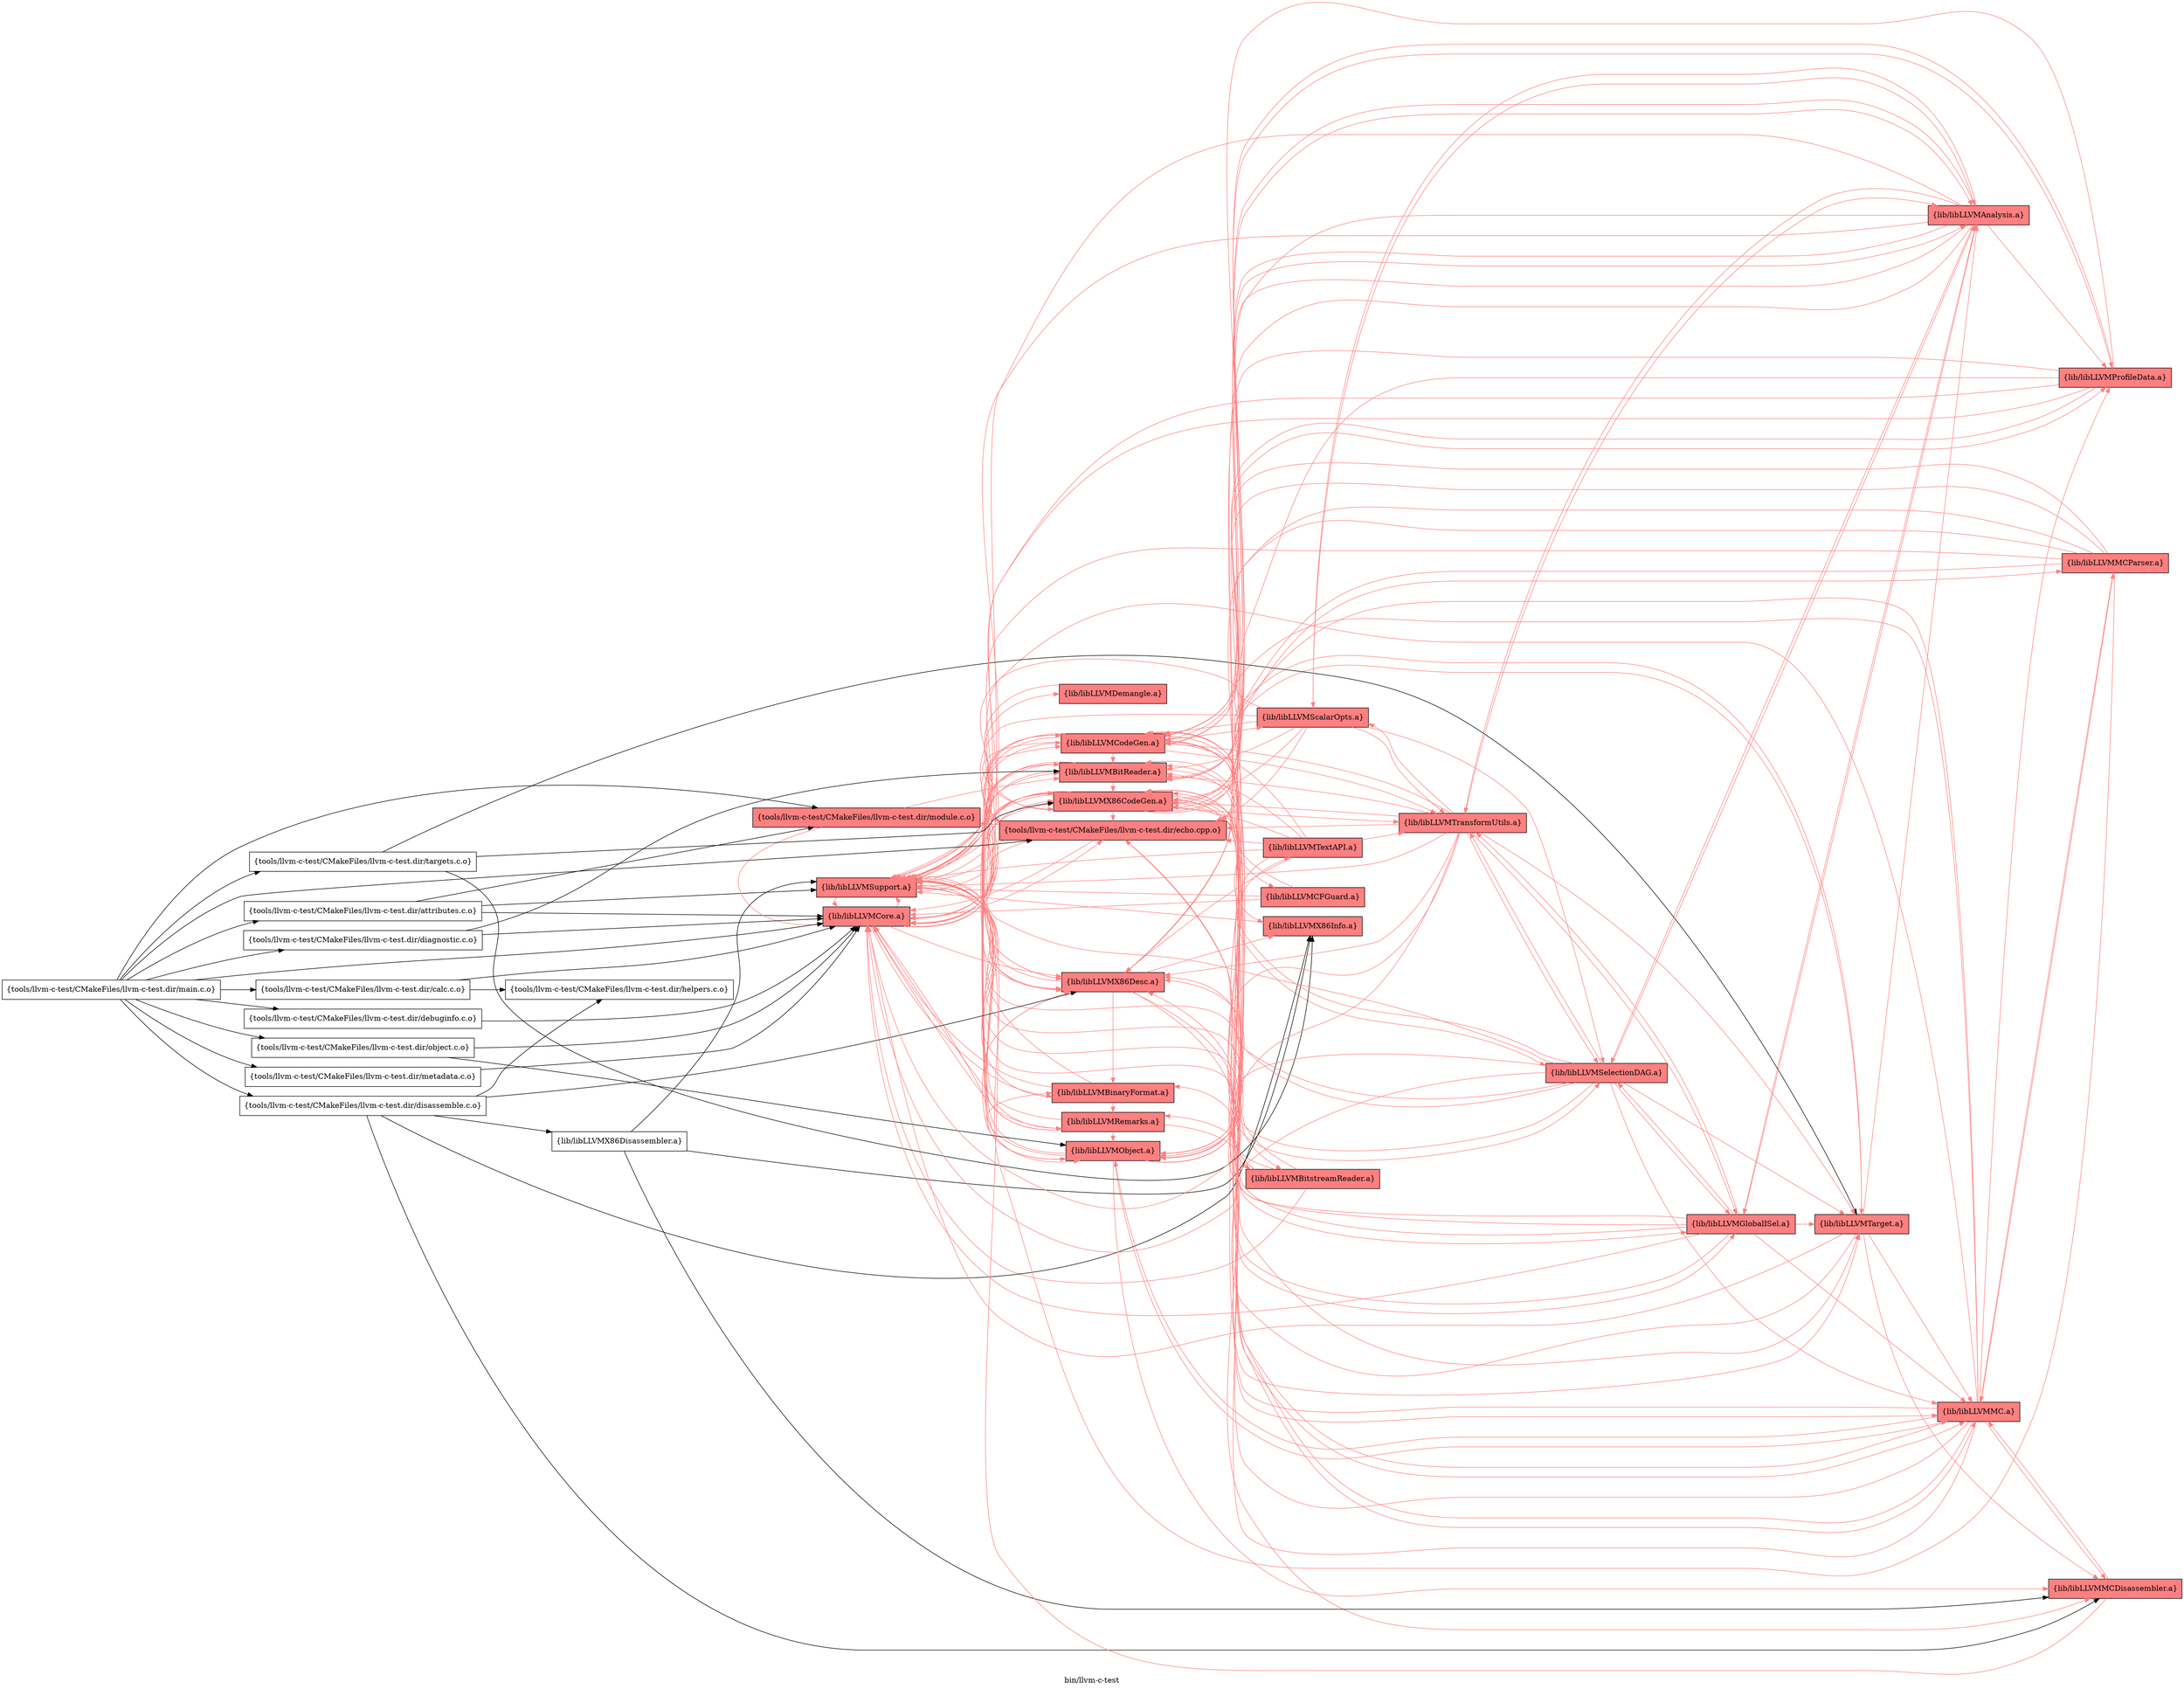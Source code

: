 digraph "bin/llvm-c-test" {
	label="bin/llvm-c-test";
	rankdir="LR"
	{ rank=same; Node0x5573b1953d98;  }
	{ rank=same; Node0x5573b1955698; Node0x5573b194f748; Node0x5573b194dcb8;  }
	{ rank=same; Node0x5573b194f1f8; Node0x5573b194b4b8; Node0x5573b194ba08; Node0x5573b1947228; Node0x5573b1952498; Node0x5573b194b0a8; Node0x5573b194ff68; Node0x5573b19502d8; Node0x5573b1948178;  }

	Node0x5573b1953d98 [shape=record,shape=box,group=0,label="{tools/llvm-c-test/CMakeFiles/llvm-c-test.dir/attributes.c.o}"];
	Node0x5573b1953d98 -> Node0x5573b1955698;
	Node0x5573b1953d98 -> Node0x5573b194f748;
	Node0x5573b1953d98 -> Node0x5573b194dcb8;
	Node0x5573b1955698 [shape=record,shape=box,style=filled,fillcolor="1.000000 0.5 1",group=1,label="{tools/llvm-c-test/CMakeFiles/llvm-c-test.dir/module.c.o}"];
	Node0x5573b1955698 -> Node0x5573b194f1f8[color="1.000000 0.5 1"];
	Node0x5573b1955698 -> Node0x5573b194f748[color="1.000000 0.5 1"];
	Node0x5573b194f748 [shape=record,shape=box,style=filled,fillcolor="1.000000 0.5 1",group=1,label="{lib/libLLVMCore.a}"];
	Node0x5573b194f748 -> Node0x5573b194b4b8[color="1.000000 0.5 1"];
	Node0x5573b194f748 -> Node0x5573b194ba08[color="1.000000 0.5 1"];
	Node0x5573b194f748 -> Node0x5573b194dcb8[color="1.000000 0.5 1"];
	Node0x5573b194f748 -> Node0x5573b1947228[color="1.000000 0.5 1"];
	Node0x5573b194f748 -> Node0x5573b1952498[color="1.000000 0.5 1"];
	Node0x5573b194f748 -> Node0x5573b194f1f8[color="1.000000 0.5 1"];
	Node0x5573b194f748 -> Node0x5573b194b0a8[color="1.000000 0.5 1"];
	Node0x5573b194dcb8 [shape=record,shape=box,style=filled,fillcolor="1.000000 0.5 1",group=1,label="{lib/libLLVMSupport.a}"];
	Node0x5573b194dcb8 -> Node0x5573b1952498[color="1.000000 0.5 1"];
	Node0x5573b194dcb8 -> Node0x5573b194b4b8[color="1.000000 0.5 1"];
	Node0x5573b194dcb8 -> Node0x5573b194f1f8[color="1.000000 0.5 1"];
	Node0x5573b194dcb8 -> Node0x5573b194f748[color="1.000000 0.5 1"];
	Node0x5573b194dcb8 -> Node0x5573b194ff68[color="1.000000 0.5 1"];
	Node0x5573b194dcb8 -> Node0x5573b194ba08[color="1.000000 0.5 1"];
	Node0x5573b194dcb8 -> Node0x5573b19502d8[color="1.000000 0.5 1"];
	Node0x5573b194dcb8 -> Node0x5573b1948178[color="1.000000 0.5 1"];
	Node0x5573b1950ff8 [shape=record,shape=box,group=0,label="{tools/llvm-c-test/CMakeFiles/llvm-c-test.dir/calc.c.o}"];
	Node0x5573b1950ff8 -> Node0x5573b1951db8;
	Node0x5573b1950ff8 -> Node0x5573b194f748;
	Node0x5573b1951db8 [shape=record,shape=box,group=0,label="{tools/llvm-c-test/CMakeFiles/llvm-c-test.dir/helpers.c.o}"];
	Node0x5573b1951228 [shape=record,shape=box,group=0,label="{tools/llvm-c-test/CMakeFiles/llvm-c-test.dir/debuginfo.c.o}"];
	Node0x5573b1951228 -> Node0x5573b194f748;
	Node0x5573b1950aa8 [shape=record,shape=box,group=0,label="{tools/llvm-c-test/CMakeFiles/llvm-c-test.dir/diagnostic.c.o}"];
	Node0x5573b1950aa8 -> Node0x5573b194f1f8;
	Node0x5573b1950aa8 -> Node0x5573b194f748;
	Node0x5573b194f1f8 [shape=record,shape=box,style=filled,fillcolor="1.000000 0.5 1",group=1,label="{lib/libLLVMBitReader.a}"];
	Node0x5573b194f1f8 -> Node0x5573b194f748[color="1.000000 0.5 1"];
	Node0x5573b194f1f8 -> Node0x5573b194dcb8[color="1.000000 0.5 1"];
	Node0x5573b194f1f8 -> Node0x5573b194b4b8[color="1.000000 0.5 1"];
	Node0x5573b194f1f8 -> Node0x5573b194ba08[color="1.000000 0.5 1"];
	Node0x5573b194f1f8 -> Node0x5573b1946508[color="1.000000 0.5 1"];
	Node0x5573b1952268 [shape=record,shape=box,group=0,label="{tools/llvm-c-test/CMakeFiles/llvm-c-test.dir/disassemble.c.o}"];
	Node0x5573b1952268 -> Node0x5573b1951db8;
	Node0x5573b1952268 -> Node0x5573b194ba08;
	Node0x5573b1952268 -> Node0x5573b194beb8;
	Node0x5573b1952268 -> Node0x5573b194c368;
	Node0x5573b1952268 -> Node0x5573b194fbf8;
	Node0x5573b194ba08 [shape=record,shape=box,style=filled,fillcolor="1.000000 0.5 1",group=1,label="{lib/libLLVMX86Desc.a}"];
	Node0x5573b194ba08 -> Node0x5573b194dcb8[color="1.000000 0.5 1"];
	Node0x5573b194ba08 -> Node0x5573b194b4b8[color="1.000000 0.5 1"];
	Node0x5573b194ba08 -> Node0x5573b194c368[color="1.000000 0.5 1"];
	Node0x5573b194ba08 -> Node0x5573b194fbf8[color="1.000000 0.5 1"];
	Node0x5573b194ba08 -> Node0x5573b1946a08[color="1.000000 0.5 1"];
	Node0x5573b194ba08 -> Node0x5573b1947228[color="1.000000 0.5 1"];
	Node0x5573b194beb8 [shape=record,shape=box,group=0,label="{lib/libLLVMX86Disassembler.a}"];
	Node0x5573b194beb8 -> Node0x5573b194c368;
	Node0x5573b194beb8 -> Node0x5573b194fbf8;
	Node0x5573b194beb8 -> Node0x5573b194dcb8;
	Node0x5573b194c368 [shape=record,shape=box,style=filled,fillcolor="1.000000 0.5 1",group=1,label="{lib/libLLVMX86Info.a}"];
	Node0x5573b194c368 -> Node0x5573b194dcb8[color="1.000000 0.5 1"];
	Node0x5573b194fbf8 [shape=record,shape=box,style=filled,fillcolor="1.000000 0.5 1",group=1,label="{lib/libLLVMMCDisassembler.a}"];
	Node0x5573b194fbf8 -> Node0x5573b194dcb8[color="1.000000 0.5 1"];
	Node0x5573b194fbf8 -> Node0x5573b1946a08[color="1.000000 0.5 1"];
	Node0x5573b1952498 [shape=record,shape=box,style=filled,fillcolor="1.000000 0.5 1",group=1,label="{tools/llvm-c-test/CMakeFiles/llvm-c-test.dir/echo.cpp.o}"];
	Node0x5573b1952498 -> Node0x5573b1955698[color="1.000000 0.5 1"];
	Node0x5573b1952498 -> Node0x5573b194f748[color="1.000000 0.5 1"];
	Node0x5573b1952498 -> Node0x5573b194dcb8[color="1.000000 0.5 1"];
	Node0x5573b1952498 -> Node0x5573b194e208[color="1.000000 0.5 1"];
	Node0x5573b194e208 [shape=record,shape=box,style=filled,fillcolor="1.000000 0.5 1",group=1,label="{lib/libLLVMTarget.a}"];
	Node0x5573b194e208 -> Node0x5573b194b4b8[color="1.000000 0.5 1"];
	Node0x5573b194e208 -> Node0x5573b194f748[color="1.000000 0.5 1"];
	Node0x5573b194e208 -> Node0x5573b194dcb8[color="1.000000 0.5 1"];
	Node0x5573b194e208 -> Node0x5573b1953258[color="1.000000 0.5 1"];
	Node0x5573b194e208 -> Node0x5573b1946a08[color="1.000000 0.5 1"];
	Node0x5573b194e208 -> Node0x5573b194fbf8[color="1.000000 0.5 1"];
	Node0x5573b1954978 [shape=record,shape=box,group=0,label="{tools/llvm-c-test/CMakeFiles/llvm-c-test.dir/main.c.o}"];
	Node0x5573b1954978 -> Node0x5573b1953d98;
	Node0x5573b1954978 -> Node0x5573b1950ff8;
	Node0x5573b1954978 -> Node0x5573b1951228;
	Node0x5573b1954978 -> Node0x5573b1950aa8;
	Node0x5573b1954978 -> Node0x5573b1952268;
	Node0x5573b1954978 -> Node0x5573b1952498;
	Node0x5573b1954978 -> Node0x5573b1955698;
	Node0x5573b1954978 -> Node0x5573b19553c8;
	Node0x5573b1954978 -> Node0x5573b1956048;
	Node0x5573b1954978 -> Node0x5573b1956cc8;
	Node0x5573b1954978 -> Node0x5573b194f748;
	Node0x5573b19553c8 [shape=record,shape=box,group=0,label="{tools/llvm-c-test/CMakeFiles/llvm-c-test.dir/metadata.c.o}"];
	Node0x5573b19553c8 -> Node0x5573b194f748;
	Node0x5573b1956048 [shape=record,shape=box,group=0,label="{tools/llvm-c-test/CMakeFiles/llvm-c-test.dir/object.c.o}"];
	Node0x5573b1956048 -> Node0x5573b194f748;
	Node0x5573b1956048 -> Node0x5573b194ff68;
	Node0x5573b1956cc8 [shape=record,shape=box,group=0,label="{tools/llvm-c-test/CMakeFiles/llvm-c-test.dir/targets.c.o}"];
	Node0x5573b1956cc8 -> Node0x5573b194b4b8;
	Node0x5573b1956cc8 -> Node0x5573b194c368;
	Node0x5573b1956cc8 -> Node0x5573b194e208;
	Node0x5573b194ff68 [shape=record,shape=box,style=filled,fillcolor="1.000000 0.5 1",group=1,label="{lib/libLLVMObject.a}"];
	Node0x5573b194ff68 -> Node0x5573b194f1f8[color="1.000000 0.5 1"];
	Node0x5573b194ff68 -> Node0x5573b194ba08[color="1.000000 0.5 1"];
	Node0x5573b194ff68 -> Node0x5573b194dcb8[color="1.000000 0.5 1"];
	Node0x5573b194ff68 -> Node0x5573b1947228[color="1.000000 0.5 1"];
	Node0x5573b194ff68 -> Node0x5573b1946a08[color="1.000000 0.5 1"];
	Node0x5573b194ff68 -> Node0x5573b194f748[color="1.000000 0.5 1"];
	Node0x5573b194ff68 -> Node0x5573b194fbf8[color="1.000000 0.5 1"];
	Node0x5573b194ff68 -> Node0x5573b19570d8[color="1.000000 0.5 1"];
	Node0x5573b194ff68 -> Node0x5573b194b4b8[color="1.000000 0.5 1"];
	Node0x5573b194ff68 -> Node0x5573b1956bd8[color="1.000000 0.5 1"];
	Node0x5573b194b4b8 [shape=record,shape=box,style=filled,fillcolor="1.000000 0.5 1",group=1,label="{lib/libLLVMX86CodeGen.a}"];
	Node0x5573b194b4b8 -> Node0x5573b194f748[color="1.000000 0.5 1"];
	Node0x5573b194b4b8 -> Node0x5573b194c368[color="1.000000 0.5 1"];
	Node0x5573b194b4b8 -> Node0x5573b194dcb8[color="1.000000 0.5 1"];
	Node0x5573b194b4b8 -> Node0x5573b194e208[color="1.000000 0.5 1"];
	Node0x5573b194b4b8 -> Node0x5573b19517c8[color="1.000000 0.5 1"];
	Node0x5573b194b4b8 -> Node0x5573b19507d8[color="1.000000 0.5 1"];
	Node0x5573b194b4b8 -> Node0x5573b19502d8[color="1.000000 0.5 1"];
	Node0x5573b194b4b8 -> Node0x5573b1953258[color="1.000000 0.5 1"];
	Node0x5573b194b4b8 -> Node0x5573b19561d8[color="1.000000 0.5 1"];
	Node0x5573b194b4b8 -> Node0x5573b1946a08[color="1.000000 0.5 1"];
	Node0x5573b194b4b8 -> Node0x5573b194ba08[color="1.000000 0.5 1"];
	Node0x5573b194b4b8 -> Node0x5573b1952498[color="1.000000 0.5 1"];
	Node0x5573b194b4b8 -> Node0x5573b19566d8[color="1.000000 0.5 1"];
	Node0x5573b194b4b8 -> Node0x5573b1953758[color="1.000000 0.5 1"];
	Node0x5573b19517c8 [shape=record,shape=box,style=filled,fillcolor="1.000000 0.5 1",group=1,label="{lib/libLLVMGlobalISel.a}"];
	Node0x5573b19517c8 -> Node0x5573b194b4b8[color="1.000000 0.5 1"];
	Node0x5573b19517c8 -> Node0x5573b194f748[color="1.000000 0.5 1"];
	Node0x5573b19517c8 -> Node0x5573b194dcb8[color="1.000000 0.5 1"];
	Node0x5573b19517c8 -> Node0x5573b19502d8[color="1.000000 0.5 1"];
	Node0x5573b19517c8 -> Node0x5573b194e208[color="1.000000 0.5 1"];
	Node0x5573b19517c8 -> Node0x5573b19507d8[color="1.000000 0.5 1"];
	Node0x5573b19517c8 -> Node0x5573b1953258[color="1.000000 0.5 1"];
	Node0x5573b19517c8 -> Node0x5573b1946a08[color="1.000000 0.5 1"];
	Node0x5573b19517c8 -> Node0x5573b1952498[color="1.000000 0.5 1"];
	Node0x5573b19517c8 -> Node0x5573b1953758[color="1.000000 0.5 1"];
	Node0x5573b19507d8 [shape=record,shape=box,style=filled,fillcolor="1.000000 0.5 1",group=1,label="{lib/libLLVMSelectionDAG.a}"];
	Node0x5573b19507d8 -> Node0x5573b194b4b8[color="1.000000 0.5 1"];
	Node0x5573b19507d8 -> Node0x5573b194f748[color="1.000000 0.5 1"];
	Node0x5573b19507d8 -> Node0x5573b194dcb8[color="1.000000 0.5 1"];
	Node0x5573b19507d8 -> Node0x5573b19517c8[color="1.000000 0.5 1"];
	Node0x5573b19507d8 -> Node0x5573b19502d8[color="1.000000 0.5 1"];
	Node0x5573b19507d8 -> Node0x5573b1953258[color="1.000000 0.5 1"];
	Node0x5573b19507d8 -> Node0x5573b1946a08[color="1.000000 0.5 1"];
	Node0x5573b19507d8 -> Node0x5573b194f1f8[color="1.000000 0.5 1"];
	Node0x5573b19507d8 -> Node0x5573b194e208[color="1.000000 0.5 1"];
	Node0x5573b19507d8 -> Node0x5573b1953758[color="1.000000 0.5 1"];
	Node0x5573b19507d8 -> Node0x5573b194ba08[color="1.000000 0.5 1"];
	Node0x5573b19507d8 -> Node0x5573b194ff68[color="1.000000 0.5 1"];
	Node0x5573b19502d8 [shape=record,shape=box,style=filled,fillcolor="1.000000 0.5 1",group=1,label="{lib/libLLVMCodeGen.a}"];
	Node0x5573b19502d8 -> Node0x5573b194b4b8[color="1.000000 0.5 1"];
	Node0x5573b19502d8 -> Node0x5573b194f748[color="1.000000 0.5 1"];
	Node0x5573b19502d8 -> Node0x5573b194dcb8[color="1.000000 0.5 1"];
	Node0x5573b19502d8 -> Node0x5573b19507d8[color="1.000000 0.5 1"];
	Node0x5573b19502d8 -> Node0x5573b1953258[color="1.000000 0.5 1"];
	Node0x5573b19502d8 -> Node0x5573b1946a08[color="1.000000 0.5 1"];
	Node0x5573b19502d8 -> Node0x5573b194f1f8[color="1.000000 0.5 1"];
	Node0x5573b19502d8 -> Node0x5573b19517c8[color="1.000000 0.5 1"];
	Node0x5573b19502d8 -> Node0x5573b1953758[color="1.000000 0.5 1"];
	Node0x5573b19502d8 -> Node0x5573b194ba08[color="1.000000 0.5 1"];
	Node0x5573b19502d8 -> Node0x5573b194e208[color="1.000000 0.5 1"];
	Node0x5573b19502d8 -> Node0x5573b1952498[color="1.000000 0.5 1"];
	Node0x5573b19502d8 -> Node0x5573b194ff68[color="1.000000 0.5 1"];
	Node0x5573b19502d8 -> Node0x5573b19566d8[color="1.000000 0.5 1"];
	Node0x5573b19502d8 -> Node0x5573b1954658[color="1.000000 0.5 1"];
	Node0x5573b1953258 [shape=record,shape=box,style=filled,fillcolor="1.000000 0.5 1",group=1,label="{lib/libLLVMAnalysis.a}"];
	Node0x5573b1953258 -> Node0x5573b194b4b8[color="1.000000 0.5 1"];
	Node0x5573b1953258 -> Node0x5573b194f748[color="1.000000 0.5 1"];
	Node0x5573b1953258 -> Node0x5573b194dcb8[color="1.000000 0.5 1"];
	Node0x5573b1953258 -> Node0x5573b1952498[color="1.000000 0.5 1"];
	Node0x5573b1953258 -> Node0x5573b194f1f8[color="1.000000 0.5 1"];
	Node0x5573b1953258 -> Node0x5573b19502d8[color="1.000000 0.5 1"];
	Node0x5573b1953258 -> Node0x5573b1953758[color="1.000000 0.5 1"];
	Node0x5573b1953258 -> Node0x5573b19507d8[color="1.000000 0.5 1"];
	Node0x5573b1953258 -> Node0x5573b194ba08[color="1.000000 0.5 1"];
	Node0x5573b1953258 -> Node0x5573b19517c8[color="1.000000 0.5 1"];
	Node0x5573b1953258 -> Node0x5573b1954658[color="1.000000 0.5 1"];
	Node0x5573b1953258 -> Node0x5573b19566d8[color="1.000000 0.5 1"];
	Node0x5573b19561d8 [shape=record,shape=box,style=filled,fillcolor="1.000000 0.5 1",group=1,label="{lib/libLLVMCFGuard.a}"];
	Node0x5573b19561d8 -> Node0x5573b194b4b8[color="1.000000 0.5 1"];
	Node0x5573b19561d8 -> Node0x5573b194f748[color="1.000000 0.5 1"];
	Node0x5573b19561d8 -> Node0x5573b194dcb8[color="1.000000 0.5 1"];
	Node0x5573b1946a08 [shape=record,shape=box,style=filled,fillcolor="1.000000 0.5 1",group=1,label="{lib/libLLVMMC.a}"];
	Node0x5573b1946a08 -> Node0x5573b194ba08[color="1.000000 0.5 1"];
	Node0x5573b1946a08 -> Node0x5573b194dcb8[color="1.000000 0.5 1"];
	Node0x5573b1946a08 -> Node0x5573b194f1f8[color="1.000000 0.5 1"];
	Node0x5573b1946a08 -> Node0x5573b194f748[color="1.000000 0.5 1"];
	Node0x5573b1946a08 -> Node0x5573b194ff68[color="1.000000 0.5 1"];
	Node0x5573b1946a08 -> Node0x5573b19502d8[color="1.000000 0.5 1"];
	Node0x5573b1946a08 -> Node0x5573b19570d8[color="1.000000 0.5 1"];
	Node0x5573b1946a08 -> Node0x5573b194b4b8[color="1.000000 0.5 1"];
	Node0x5573b1946a08 -> Node0x5573b194fbf8[color="1.000000 0.5 1"];
	Node0x5573b1946a08 -> Node0x5573b19566d8[color="1.000000 0.5 1"];
	Node0x5573b1946a08 -> Node0x5573b1947228[color="1.000000 0.5 1"];
	Node0x5573b1946a08 -> Node0x5573b1952498[color="1.000000 0.5 1"];
	Node0x5573b19566d8 [shape=record,shape=box,style=filled,fillcolor="1.000000 0.5 1",group=1,label="{lib/libLLVMProfileData.a}"];
	Node0x5573b19566d8 -> Node0x5573b194b4b8[color="1.000000 0.5 1"];
	Node0x5573b19566d8 -> Node0x5573b194f1f8[color="1.000000 0.5 1"];
	Node0x5573b19566d8 -> Node0x5573b194f748[color="1.000000 0.5 1"];
	Node0x5573b19566d8 -> Node0x5573b194ff68[color="1.000000 0.5 1"];
	Node0x5573b19566d8 -> Node0x5573b194dcb8[color="1.000000 0.5 1"];
	Node0x5573b19566d8 -> Node0x5573b19502d8[color="1.000000 0.5 1"];
	Node0x5573b19566d8 -> Node0x5573b194ba08[color="1.000000 0.5 1"];
	Node0x5573b1953758 [shape=record,shape=box,style=filled,fillcolor="1.000000 0.5 1",group=1,label="{lib/libLLVMTransformUtils.a}"];
	Node0x5573b1953758 -> Node0x5573b1952498[color="1.000000 0.5 1"];
	Node0x5573b1953758 -> Node0x5573b194f748[color="1.000000 0.5 1"];
	Node0x5573b1953758 -> Node0x5573b194b4b8[color="1.000000 0.5 1"];
	Node0x5573b1953758 -> Node0x5573b19502d8[color="1.000000 0.5 1"];
	Node0x5573b1953758 -> Node0x5573b194dcb8[color="1.000000 0.5 1"];
	Node0x5573b1953758 -> Node0x5573b1953258[color="1.000000 0.5 1"];
	Node0x5573b1953758 -> Node0x5573b1954658[color="1.000000 0.5 1"];
	Node0x5573b1953758 -> Node0x5573b194f1f8[color="1.000000 0.5 1"];
	Node0x5573b1953758 -> Node0x5573b194ba08[color="1.000000 0.5 1"];
	Node0x5573b1953758 -> Node0x5573b194e208[color="1.000000 0.5 1"];
	Node0x5573b1953758 -> Node0x5573b19517c8[color="1.000000 0.5 1"];
	Node0x5573b1953758 -> Node0x5573b19507d8[color="1.000000 0.5 1"];
	Node0x5573b1953758 -> Node0x5573b194ff68[color="1.000000 0.5 1"];
	Node0x5573b1947228 [shape=record,shape=box,style=filled,fillcolor="1.000000 0.5 1",group=1,label="{lib/libLLVMBinaryFormat.a}"];
	Node0x5573b1947228 -> Node0x5573b194f748[color="1.000000 0.5 1"];
	Node0x5573b1947228 -> Node0x5573b194dcb8[color="1.000000 0.5 1"];
	Node0x5573b1947228 -> Node0x5573b194b0a8[color="1.000000 0.5 1"];
	Node0x5573b1947228 -> Node0x5573b194f1f8[color="1.000000 0.5 1"];
	Node0x5573b1946508 [shape=record,shape=box,style=filled,fillcolor="1.000000 0.5 1",group=1,label="{lib/libLLVMBitstreamReader.a}"];
	Node0x5573b1946508 -> Node0x5573b194f1f8[color="1.000000 0.5 1"];
	Node0x5573b1946508 -> Node0x5573b194ba08[color="1.000000 0.5 1"];
	Node0x5573b1946508 -> Node0x5573b194f748[color="1.000000 0.5 1"];
	Node0x5573b1946508 -> Node0x5573b194dcb8[color="1.000000 0.5 1"];
	Node0x5573b1946508 -> Node0x5573b194b0a8[color="1.000000 0.5 1"];
	Node0x5573b194b0a8 [shape=record,shape=box,style=filled,fillcolor="1.000000 0.5 1",group=1,label="{lib/libLLVMRemarks.a}"];
	Node0x5573b194b0a8 -> Node0x5573b194dcb8[color="1.000000 0.5 1"];
	Node0x5573b194b0a8 -> Node0x5573b194f1f8[color="1.000000 0.5 1"];
	Node0x5573b194b0a8 -> Node0x5573b194f748[color="1.000000 0.5 1"];
	Node0x5573b194b0a8 -> Node0x5573b194ba08[color="1.000000 0.5 1"];
	Node0x5573b194b0a8 -> Node0x5573b194ff68[color="1.000000 0.5 1"];
	Node0x5573b194b0a8 -> Node0x5573b1946508[color="1.000000 0.5 1"];
	Node0x5573b194b0a8 -> Node0x5573b19502d8[color="1.000000 0.5 1"];
	Node0x5573b19570d8 [shape=record,shape=box,style=filled,fillcolor="1.000000 0.5 1",group=1,label="{lib/libLLVMMCParser.a}"];
	Node0x5573b19570d8 -> Node0x5573b194f1f8[color="1.000000 0.5 1"];
	Node0x5573b19570d8 -> Node0x5573b194ba08[color="1.000000 0.5 1"];
	Node0x5573b19570d8 -> Node0x5573b194ff68[color="1.000000 0.5 1"];
	Node0x5573b19570d8 -> Node0x5573b194dcb8[color="1.000000 0.5 1"];
	Node0x5573b19570d8 -> Node0x5573b19502d8[color="1.000000 0.5 1"];
	Node0x5573b19570d8 -> Node0x5573b1946a08[color="1.000000 0.5 1"];
	Node0x5573b19570d8 -> Node0x5573b194b4b8[color="1.000000 0.5 1"];
	Node0x5573b19570d8 -> Node0x5573b194f748[color="1.000000 0.5 1"];
	Node0x5573b1956bd8 [shape=record,shape=box,style=filled,fillcolor="1.000000 0.5 1",group=1,label="{lib/libLLVMTextAPI.a}"];
	Node0x5573b1956bd8 -> Node0x5573b194dcb8[color="1.000000 0.5 1"];
	Node0x5573b1956bd8 -> Node0x5573b194f1f8[color="1.000000 0.5 1"];
	Node0x5573b1956bd8 -> Node0x5573b194ba08[color="1.000000 0.5 1"];
	Node0x5573b1956bd8 -> Node0x5573b194ff68[color="1.000000 0.5 1"];
	Node0x5573b1956bd8 -> Node0x5573b19502d8[color="1.000000 0.5 1"];
	Node0x5573b1956bd8 -> Node0x5573b1952498[color="1.000000 0.5 1"];
	Node0x5573b1956bd8 -> Node0x5573b194b4b8[color="1.000000 0.5 1"];
	Node0x5573b1956bd8 -> Node0x5573b1953758[color="1.000000 0.5 1"];
	Node0x5573b1954658 [shape=record,shape=box,style=filled,fillcolor="1.000000 0.5 1",group=1,label="{lib/libLLVMScalarOpts.a}"];
	Node0x5573b1954658 -> Node0x5573b194b4b8[color="1.000000 0.5 1"];
	Node0x5573b1954658 -> Node0x5573b194f748[color="1.000000 0.5 1"];
	Node0x5573b1954658 -> Node0x5573b19502d8[color="1.000000 0.5 1"];
	Node0x5573b1954658 -> Node0x5573b194dcb8[color="1.000000 0.5 1"];
	Node0x5573b1954658 -> Node0x5573b1953758[color="1.000000 0.5 1"];
	Node0x5573b1954658 -> Node0x5573b1953258[color="1.000000 0.5 1"];
	Node0x5573b1954658 -> Node0x5573b1952498[color="1.000000 0.5 1"];
	Node0x5573b1954658 -> Node0x5573b194f1f8[color="1.000000 0.5 1"];
	Node0x5573b1954658 -> Node0x5573b19507d8[color="1.000000 0.5 1"];
	Node0x5573b1948178 [shape=record,shape=box,style=filled,fillcolor="1.000000 0.5 1",group=1,label="{lib/libLLVMDemangle.a}"];
	Node0x5573b1948178 -> Node0x5573b194dcb8[color="1.000000 0.5 1"];
}
